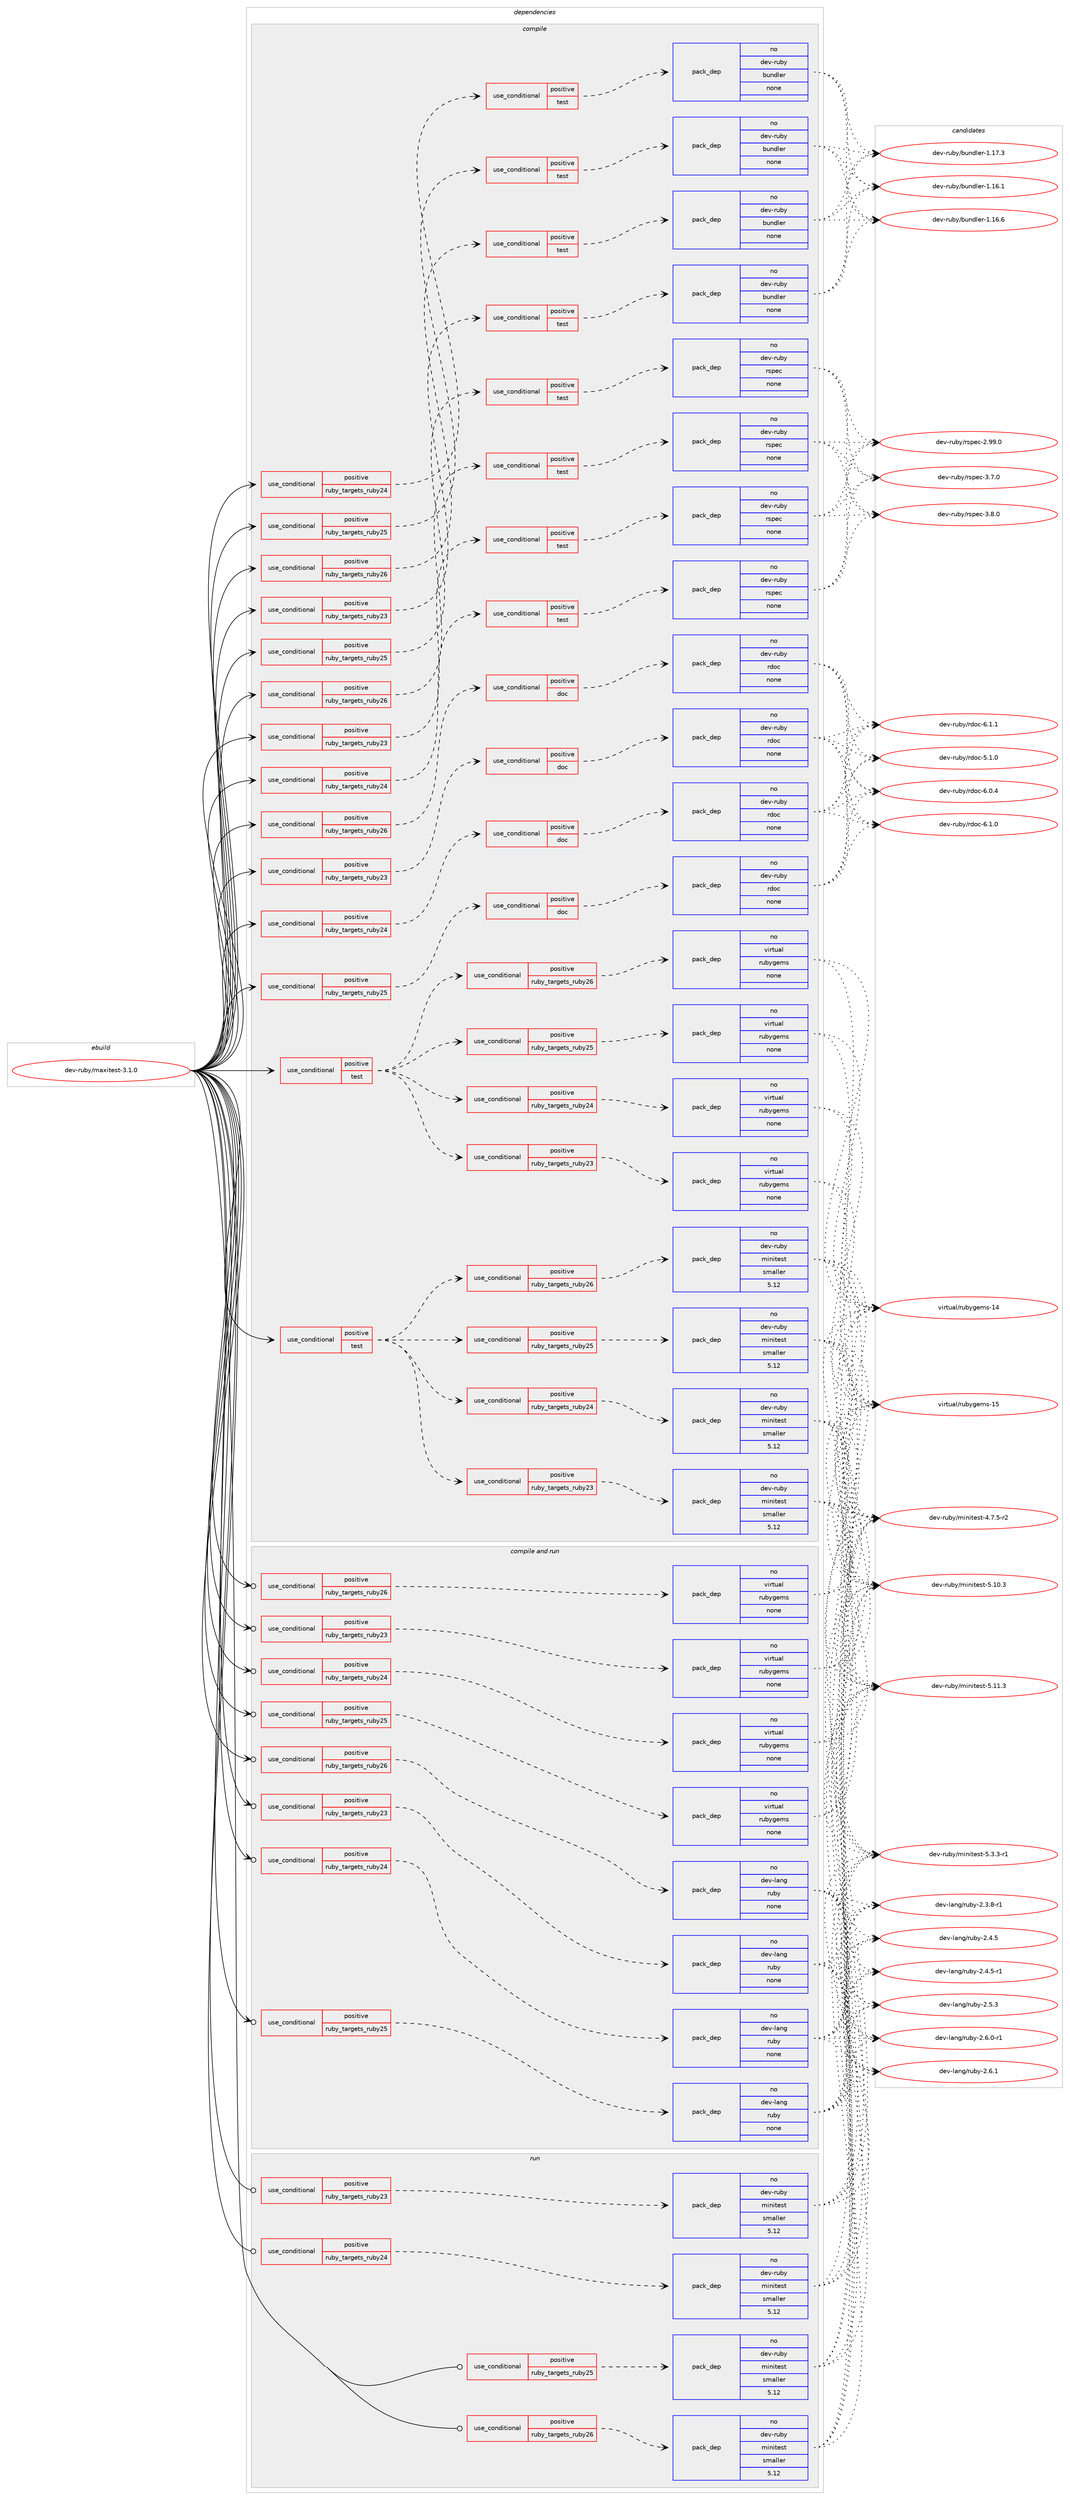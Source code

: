 digraph prolog {

# *************
# Graph options
# *************

newrank=true;
concentrate=true;
compound=true;
graph [rankdir=LR,fontname=Helvetica,fontsize=10,ranksep=1.5];#, ranksep=2.5, nodesep=0.2];
edge  [arrowhead=vee];
node  [fontname=Helvetica,fontsize=10];

# **********
# The ebuild
# **********

subgraph cluster_leftcol {
color=gray;
rank=same;
label=<<i>ebuild</i>>;
id [label="dev-ruby/maxitest-3.1.0", color=red, width=4, href="../dev-ruby/maxitest-3.1.0.svg"];
}

# ****************
# The dependencies
# ****************

subgraph cluster_midcol {
color=gray;
label=<<i>dependencies</i>>;
subgraph cluster_compile {
fillcolor="#eeeeee";
style=filled;
label=<<i>compile</i>>;
subgraph cond405068 {
dependency1503395 [label=<<TABLE BORDER="0" CELLBORDER="1" CELLSPACING="0" CELLPADDING="4"><TR><TD ROWSPAN="3" CELLPADDING="10">use_conditional</TD></TR><TR><TD>positive</TD></TR><TR><TD>ruby_targets_ruby23</TD></TR></TABLE>>, shape=none, color=red];
subgraph cond405069 {
dependency1503396 [label=<<TABLE BORDER="0" CELLBORDER="1" CELLSPACING="0" CELLPADDING="4"><TR><TD ROWSPAN="3" CELLPADDING="10">use_conditional</TD></TR><TR><TD>positive</TD></TR><TR><TD>doc</TD></TR></TABLE>>, shape=none, color=red];
subgraph pack1074866 {
dependency1503397 [label=<<TABLE BORDER="0" CELLBORDER="1" CELLSPACING="0" CELLPADDING="4" WIDTH="220"><TR><TD ROWSPAN="6" CELLPADDING="30">pack_dep</TD></TR><TR><TD WIDTH="110">no</TD></TR><TR><TD>dev-ruby</TD></TR><TR><TD>rdoc</TD></TR><TR><TD>none</TD></TR><TR><TD></TD></TR></TABLE>>, shape=none, color=blue];
}
dependency1503396:e -> dependency1503397:w [weight=20,style="dashed",arrowhead="vee"];
}
dependency1503395:e -> dependency1503396:w [weight=20,style="dashed",arrowhead="vee"];
}
id:e -> dependency1503395:w [weight=20,style="solid",arrowhead="vee"];
subgraph cond405070 {
dependency1503398 [label=<<TABLE BORDER="0" CELLBORDER="1" CELLSPACING="0" CELLPADDING="4"><TR><TD ROWSPAN="3" CELLPADDING="10">use_conditional</TD></TR><TR><TD>positive</TD></TR><TR><TD>ruby_targets_ruby23</TD></TR></TABLE>>, shape=none, color=red];
subgraph cond405071 {
dependency1503399 [label=<<TABLE BORDER="0" CELLBORDER="1" CELLSPACING="0" CELLPADDING="4"><TR><TD ROWSPAN="3" CELLPADDING="10">use_conditional</TD></TR><TR><TD>positive</TD></TR><TR><TD>test</TD></TR></TABLE>>, shape=none, color=red];
subgraph pack1074867 {
dependency1503400 [label=<<TABLE BORDER="0" CELLBORDER="1" CELLSPACING="0" CELLPADDING="4" WIDTH="220"><TR><TD ROWSPAN="6" CELLPADDING="30">pack_dep</TD></TR><TR><TD WIDTH="110">no</TD></TR><TR><TD>dev-ruby</TD></TR><TR><TD>bundler</TD></TR><TR><TD>none</TD></TR><TR><TD></TD></TR></TABLE>>, shape=none, color=blue];
}
dependency1503399:e -> dependency1503400:w [weight=20,style="dashed",arrowhead="vee"];
}
dependency1503398:e -> dependency1503399:w [weight=20,style="dashed",arrowhead="vee"];
}
id:e -> dependency1503398:w [weight=20,style="solid",arrowhead="vee"];
subgraph cond405072 {
dependency1503401 [label=<<TABLE BORDER="0" CELLBORDER="1" CELLSPACING="0" CELLPADDING="4"><TR><TD ROWSPAN="3" CELLPADDING="10">use_conditional</TD></TR><TR><TD>positive</TD></TR><TR><TD>ruby_targets_ruby23</TD></TR></TABLE>>, shape=none, color=red];
subgraph cond405073 {
dependency1503402 [label=<<TABLE BORDER="0" CELLBORDER="1" CELLSPACING="0" CELLPADDING="4"><TR><TD ROWSPAN="3" CELLPADDING="10">use_conditional</TD></TR><TR><TD>positive</TD></TR><TR><TD>test</TD></TR></TABLE>>, shape=none, color=red];
subgraph pack1074868 {
dependency1503403 [label=<<TABLE BORDER="0" CELLBORDER="1" CELLSPACING="0" CELLPADDING="4" WIDTH="220"><TR><TD ROWSPAN="6" CELLPADDING="30">pack_dep</TD></TR><TR><TD WIDTH="110">no</TD></TR><TR><TD>dev-ruby</TD></TR><TR><TD>rspec</TD></TR><TR><TD>none</TD></TR><TR><TD></TD></TR></TABLE>>, shape=none, color=blue];
}
dependency1503402:e -> dependency1503403:w [weight=20,style="dashed",arrowhead="vee"];
}
dependency1503401:e -> dependency1503402:w [weight=20,style="dashed",arrowhead="vee"];
}
id:e -> dependency1503401:w [weight=20,style="solid",arrowhead="vee"];
subgraph cond405074 {
dependency1503404 [label=<<TABLE BORDER="0" CELLBORDER="1" CELLSPACING="0" CELLPADDING="4"><TR><TD ROWSPAN="3" CELLPADDING="10">use_conditional</TD></TR><TR><TD>positive</TD></TR><TR><TD>ruby_targets_ruby24</TD></TR></TABLE>>, shape=none, color=red];
subgraph cond405075 {
dependency1503405 [label=<<TABLE BORDER="0" CELLBORDER="1" CELLSPACING="0" CELLPADDING="4"><TR><TD ROWSPAN="3" CELLPADDING="10">use_conditional</TD></TR><TR><TD>positive</TD></TR><TR><TD>doc</TD></TR></TABLE>>, shape=none, color=red];
subgraph pack1074869 {
dependency1503406 [label=<<TABLE BORDER="0" CELLBORDER="1" CELLSPACING="0" CELLPADDING="4" WIDTH="220"><TR><TD ROWSPAN="6" CELLPADDING="30">pack_dep</TD></TR><TR><TD WIDTH="110">no</TD></TR><TR><TD>dev-ruby</TD></TR><TR><TD>rdoc</TD></TR><TR><TD>none</TD></TR><TR><TD></TD></TR></TABLE>>, shape=none, color=blue];
}
dependency1503405:e -> dependency1503406:w [weight=20,style="dashed",arrowhead="vee"];
}
dependency1503404:e -> dependency1503405:w [weight=20,style="dashed",arrowhead="vee"];
}
id:e -> dependency1503404:w [weight=20,style="solid",arrowhead="vee"];
subgraph cond405076 {
dependency1503407 [label=<<TABLE BORDER="0" CELLBORDER="1" CELLSPACING="0" CELLPADDING="4"><TR><TD ROWSPAN="3" CELLPADDING="10">use_conditional</TD></TR><TR><TD>positive</TD></TR><TR><TD>ruby_targets_ruby24</TD></TR></TABLE>>, shape=none, color=red];
subgraph cond405077 {
dependency1503408 [label=<<TABLE BORDER="0" CELLBORDER="1" CELLSPACING="0" CELLPADDING="4"><TR><TD ROWSPAN="3" CELLPADDING="10">use_conditional</TD></TR><TR><TD>positive</TD></TR><TR><TD>test</TD></TR></TABLE>>, shape=none, color=red];
subgraph pack1074870 {
dependency1503409 [label=<<TABLE BORDER="0" CELLBORDER="1" CELLSPACING="0" CELLPADDING="4" WIDTH="220"><TR><TD ROWSPAN="6" CELLPADDING="30">pack_dep</TD></TR><TR><TD WIDTH="110">no</TD></TR><TR><TD>dev-ruby</TD></TR><TR><TD>bundler</TD></TR><TR><TD>none</TD></TR><TR><TD></TD></TR></TABLE>>, shape=none, color=blue];
}
dependency1503408:e -> dependency1503409:w [weight=20,style="dashed",arrowhead="vee"];
}
dependency1503407:e -> dependency1503408:w [weight=20,style="dashed",arrowhead="vee"];
}
id:e -> dependency1503407:w [weight=20,style="solid",arrowhead="vee"];
subgraph cond405078 {
dependency1503410 [label=<<TABLE BORDER="0" CELLBORDER="1" CELLSPACING="0" CELLPADDING="4"><TR><TD ROWSPAN="3" CELLPADDING="10">use_conditional</TD></TR><TR><TD>positive</TD></TR><TR><TD>ruby_targets_ruby24</TD></TR></TABLE>>, shape=none, color=red];
subgraph cond405079 {
dependency1503411 [label=<<TABLE BORDER="0" CELLBORDER="1" CELLSPACING="0" CELLPADDING="4"><TR><TD ROWSPAN="3" CELLPADDING="10">use_conditional</TD></TR><TR><TD>positive</TD></TR><TR><TD>test</TD></TR></TABLE>>, shape=none, color=red];
subgraph pack1074871 {
dependency1503412 [label=<<TABLE BORDER="0" CELLBORDER="1" CELLSPACING="0" CELLPADDING="4" WIDTH="220"><TR><TD ROWSPAN="6" CELLPADDING="30">pack_dep</TD></TR><TR><TD WIDTH="110">no</TD></TR><TR><TD>dev-ruby</TD></TR><TR><TD>rspec</TD></TR><TR><TD>none</TD></TR><TR><TD></TD></TR></TABLE>>, shape=none, color=blue];
}
dependency1503411:e -> dependency1503412:w [weight=20,style="dashed",arrowhead="vee"];
}
dependency1503410:e -> dependency1503411:w [weight=20,style="dashed",arrowhead="vee"];
}
id:e -> dependency1503410:w [weight=20,style="solid",arrowhead="vee"];
subgraph cond405080 {
dependency1503413 [label=<<TABLE BORDER="0" CELLBORDER="1" CELLSPACING="0" CELLPADDING="4"><TR><TD ROWSPAN="3" CELLPADDING="10">use_conditional</TD></TR><TR><TD>positive</TD></TR><TR><TD>ruby_targets_ruby25</TD></TR></TABLE>>, shape=none, color=red];
subgraph cond405081 {
dependency1503414 [label=<<TABLE BORDER="0" CELLBORDER="1" CELLSPACING="0" CELLPADDING="4"><TR><TD ROWSPAN="3" CELLPADDING="10">use_conditional</TD></TR><TR><TD>positive</TD></TR><TR><TD>doc</TD></TR></TABLE>>, shape=none, color=red];
subgraph pack1074872 {
dependency1503415 [label=<<TABLE BORDER="0" CELLBORDER="1" CELLSPACING="0" CELLPADDING="4" WIDTH="220"><TR><TD ROWSPAN="6" CELLPADDING="30">pack_dep</TD></TR><TR><TD WIDTH="110">no</TD></TR><TR><TD>dev-ruby</TD></TR><TR><TD>rdoc</TD></TR><TR><TD>none</TD></TR><TR><TD></TD></TR></TABLE>>, shape=none, color=blue];
}
dependency1503414:e -> dependency1503415:w [weight=20,style="dashed",arrowhead="vee"];
}
dependency1503413:e -> dependency1503414:w [weight=20,style="dashed",arrowhead="vee"];
}
id:e -> dependency1503413:w [weight=20,style="solid",arrowhead="vee"];
subgraph cond405082 {
dependency1503416 [label=<<TABLE BORDER="0" CELLBORDER="1" CELLSPACING="0" CELLPADDING="4"><TR><TD ROWSPAN="3" CELLPADDING="10">use_conditional</TD></TR><TR><TD>positive</TD></TR><TR><TD>ruby_targets_ruby25</TD></TR></TABLE>>, shape=none, color=red];
subgraph cond405083 {
dependency1503417 [label=<<TABLE BORDER="0" CELLBORDER="1" CELLSPACING="0" CELLPADDING="4"><TR><TD ROWSPAN="3" CELLPADDING="10">use_conditional</TD></TR><TR><TD>positive</TD></TR><TR><TD>test</TD></TR></TABLE>>, shape=none, color=red];
subgraph pack1074873 {
dependency1503418 [label=<<TABLE BORDER="0" CELLBORDER="1" CELLSPACING="0" CELLPADDING="4" WIDTH="220"><TR><TD ROWSPAN="6" CELLPADDING="30">pack_dep</TD></TR><TR><TD WIDTH="110">no</TD></TR><TR><TD>dev-ruby</TD></TR><TR><TD>bundler</TD></TR><TR><TD>none</TD></TR><TR><TD></TD></TR></TABLE>>, shape=none, color=blue];
}
dependency1503417:e -> dependency1503418:w [weight=20,style="dashed",arrowhead="vee"];
}
dependency1503416:e -> dependency1503417:w [weight=20,style="dashed",arrowhead="vee"];
}
id:e -> dependency1503416:w [weight=20,style="solid",arrowhead="vee"];
subgraph cond405084 {
dependency1503419 [label=<<TABLE BORDER="0" CELLBORDER="1" CELLSPACING="0" CELLPADDING="4"><TR><TD ROWSPAN="3" CELLPADDING="10">use_conditional</TD></TR><TR><TD>positive</TD></TR><TR><TD>ruby_targets_ruby25</TD></TR></TABLE>>, shape=none, color=red];
subgraph cond405085 {
dependency1503420 [label=<<TABLE BORDER="0" CELLBORDER="1" CELLSPACING="0" CELLPADDING="4"><TR><TD ROWSPAN="3" CELLPADDING="10">use_conditional</TD></TR><TR><TD>positive</TD></TR><TR><TD>test</TD></TR></TABLE>>, shape=none, color=red];
subgraph pack1074874 {
dependency1503421 [label=<<TABLE BORDER="0" CELLBORDER="1" CELLSPACING="0" CELLPADDING="4" WIDTH="220"><TR><TD ROWSPAN="6" CELLPADDING="30">pack_dep</TD></TR><TR><TD WIDTH="110">no</TD></TR><TR><TD>dev-ruby</TD></TR><TR><TD>rspec</TD></TR><TR><TD>none</TD></TR><TR><TD></TD></TR></TABLE>>, shape=none, color=blue];
}
dependency1503420:e -> dependency1503421:w [weight=20,style="dashed",arrowhead="vee"];
}
dependency1503419:e -> dependency1503420:w [weight=20,style="dashed",arrowhead="vee"];
}
id:e -> dependency1503419:w [weight=20,style="solid",arrowhead="vee"];
subgraph cond405086 {
dependency1503422 [label=<<TABLE BORDER="0" CELLBORDER="1" CELLSPACING="0" CELLPADDING="4"><TR><TD ROWSPAN="3" CELLPADDING="10">use_conditional</TD></TR><TR><TD>positive</TD></TR><TR><TD>ruby_targets_ruby26</TD></TR></TABLE>>, shape=none, color=red];
subgraph cond405087 {
dependency1503423 [label=<<TABLE BORDER="0" CELLBORDER="1" CELLSPACING="0" CELLPADDING="4"><TR><TD ROWSPAN="3" CELLPADDING="10">use_conditional</TD></TR><TR><TD>positive</TD></TR><TR><TD>doc</TD></TR></TABLE>>, shape=none, color=red];
subgraph pack1074875 {
dependency1503424 [label=<<TABLE BORDER="0" CELLBORDER="1" CELLSPACING="0" CELLPADDING="4" WIDTH="220"><TR><TD ROWSPAN="6" CELLPADDING="30">pack_dep</TD></TR><TR><TD WIDTH="110">no</TD></TR><TR><TD>dev-ruby</TD></TR><TR><TD>rdoc</TD></TR><TR><TD>none</TD></TR><TR><TD></TD></TR></TABLE>>, shape=none, color=blue];
}
dependency1503423:e -> dependency1503424:w [weight=20,style="dashed",arrowhead="vee"];
}
dependency1503422:e -> dependency1503423:w [weight=20,style="dashed",arrowhead="vee"];
}
id:e -> dependency1503422:w [weight=20,style="solid",arrowhead="vee"];
subgraph cond405088 {
dependency1503425 [label=<<TABLE BORDER="0" CELLBORDER="1" CELLSPACING="0" CELLPADDING="4"><TR><TD ROWSPAN="3" CELLPADDING="10">use_conditional</TD></TR><TR><TD>positive</TD></TR><TR><TD>ruby_targets_ruby26</TD></TR></TABLE>>, shape=none, color=red];
subgraph cond405089 {
dependency1503426 [label=<<TABLE BORDER="0" CELLBORDER="1" CELLSPACING="0" CELLPADDING="4"><TR><TD ROWSPAN="3" CELLPADDING="10">use_conditional</TD></TR><TR><TD>positive</TD></TR><TR><TD>test</TD></TR></TABLE>>, shape=none, color=red];
subgraph pack1074876 {
dependency1503427 [label=<<TABLE BORDER="0" CELLBORDER="1" CELLSPACING="0" CELLPADDING="4" WIDTH="220"><TR><TD ROWSPAN="6" CELLPADDING="30">pack_dep</TD></TR><TR><TD WIDTH="110">no</TD></TR><TR><TD>dev-ruby</TD></TR><TR><TD>bundler</TD></TR><TR><TD>none</TD></TR><TR><TD></TD></TR></TABLE>>, shape=none, color=blue];
}
dependency1503426:e -> dependency1503427:w [weight=20,style="dashed",arrowhead="vee"];
}
dependency1503425:e -> dependency1503426:w [weight=20,style="dashed",arrowhead="vee"];
}
id:e -> dependency1503425:w [weight=20,style="solid",arrowhead="vee"];
subgraph cond405090 {
dependency1503428 [label=<<TABLE BORDER="0" CELLBORDER="1" CELLSPACING="0" CELLPADDING="4"><TR><TD ROWSPAN="3" CELLPADDING="10">use_conditional</TD></TR><TR><TD>positive</TD></TR><TR><TD>ruby_targets_ruby26</TD></TR></TABLE>>, shape=none, color=red];
subgraph cond405091 {
dependency1503429 [label=<<TABLE BORDER="0" CELLBORDER="1" CELLSPACING="0" CELLPADDING="4"><TR><TD ROWSPAN="3" CELLPADDING="10">use_conditional</TD></TR><TR><TD>positive</TD></TR><TR><TD>test</TD></TR></TABLE>>, shape=none, color=red];
subgraph pack1074877 {
dependency1503430 [label=<<TABLE BORDER="0" CELLBORDER="1" CELLSPACING="0" CELLPADDING="4" WIDTH="220"><TR><TD ROWSPAN="6" CELLPADDING="30">pack_dep</TD></TR><TR><TD WIDTH="110">no</TD></TR><TR><TD>dev-ruby</TD></TR><TR><TD>rspec</TD></TR><TR><TD>none</TD></TR><TR><TD></TD></TR></TABLE>>, shape=none, color=blue];
}
dependency1503429:e -> dependency1503430:w [weight=20,style="dashed",arrowhead="vee"];
}
dependency1503428:e -> dependency1503429:w [weight=20,style="dashed",arrowhead="vee"];
}
id:e -> dependency1503428:w [weight=20,style="solid",arrowhead="vee"];
subgraph cond405092 {
dependency1503431 [label=<<TABLE BORDER="0" CELLBORDER="1" CELLSPACING="0" CELLPADDING="4"><TR><TD ROWSPAN="3" CELLPADDING="10">use_conditional</TD></TR><TR><TD>positive</TD></TR><TR><TD>test</TD></TR></TABLE>>, shape=none, color=red];
subgraph cond405093 {
dependency1503432 [label=<<TABLE BORDER="0" CELLBORDER="1" CELLSPACING="0" CELLPADDING="4"><TR><TD ROWSPAN="3" CELLPADDING="10">use_conditional</TD></TR><TR><TD>positive</TD></TR><TR><TD>ruby_targets_ruby23</TD></TR></TABLE>>, shape=none, color=red];
subgraph pack1074878 {
dependency1503433 [label=<<TABLE BORDER="0" CELLBORDER="1" CELLSPACING="0" CELLPADDING="4" WIDTH="220"><TR><TD ROWSPAN="6" CELLPADDING="30">pack_dep</TD></TR><TR><TD WIDTH="110">no</TD></TR><TR><TD>dev-ruby</TD></TR><TR><TD>minitest</TD></TR><TR><TD>smaller</TD></TR><TR><TD>5.12</TD></TR></TABLE>>, shape=none, color=blue];
}
dependency1503432:e -> dependency1503433:w [weight=20,style="dashed",arrowhead="vee"];
}
dependency1503431:e -> dependency1503432:w [weight=20,style="dashed",arrowhead="vee"];
subgraph cond405094 {
dependency1503434 [label=<<TABLE BORDER="0" CELLBORDER="1" CELLSPACING="0" CELLPADDING="4"><TR><TD ROWSPAN="3" CELLPADDING="10">use_conditional</TD></TR><TR><TD>positive</TD></TR><TR><TD>ruby_targets_ruby24</TD></TR></TABLE>>, shape=none, color=red];
subgraph pack1074879 {
dependency1503435 [label=<<TABLE BORDER="0" CELLBORDER="1" CELLSPACING="0" CELLPADDING="4" WIDTH="220"><TR><TD ROWSPAN="6" CELLPADDING="30">pack_dep</TD></TR><TR><TD WIDTH="110">no</TD></TR><TR><TD>dev-ruby</TD></TR><TR><TD>minitest</TD></TR><TR><TD>smaller</TD></TR><TR><TD>5.12</TD></TR></TABLE>>, shape=none, color=blue];
}
dependency1503434:e -> dependency1503435:w [weight=20,style="dashed",arrowhead="vee"];
}
dependency1503431:e -> dependency1503434:w [weight=20,style="dashed",arrowhead="vee"];
subgraph cond405095 {
dependency1503436 [label=<<TABLE BORDER="0" CELLBORDER="1" CELLSPACING="0" CELLPADDING="4"><TR><TD ROWSPAN="3" CELLPADDING="10">use_conditional</TD></TR><TR><TD>positive</TD></TR><TR><TD>ruby_targets_ruby25</TD></TR></TABLE>>, shape=none, color=red];
subgraph pack1074880 {
dependency1503437 [label=<<TABLE BORDER="0" CELLBORDER="1" CELLSPACING="0" CELLPADDING="4" WIDTH="220"><TR><TD ROWSPAN="6" CELLPADDING="30">pack_dep</TD></TR><TR><TD WIDTH="110">no</TD></TR><TR><TD>dev-ruby</TD></TR><TR><TD>minitest</TD></TR><TR><TD>smaller</TD></TR><TR><TD>5.12</TD></TR></TABLE>>, shape=none, color=blue];
}
dependency1503436:e -> dependency1503437:w [weight=20,style="dashed",arrowhead="vee"];
}
dependency1503431:e -> dependency1503436:w [weight=20,style="dashed",arrowhead="vee"];
subgraph cond405096 {
dependency1503438 [label=<<TABLE BORDER="0" CELLBORDER="1" CELLSPACING="0" CELLPADDING="4"><TR><TD ROWSPAN="3" CELLPADDING="10">use_conditional</TD></TR><TR><TD>positive</TD></TR><TR><TD>ruby_targets_ruby26</TD></TR></TABLE>>, shape=none, color=red];
subgraph pack1074881 {
dependency1503439 [label=<<TABLE BORDER="0" CELLBORDER="1" CELLSPACING="0" CELLPADDING="4" WIDTH="220"><TR><TD ROWSPAN="6" CELLPADDING="30">pack_dep</TD></TR><TR><TD WIDTH="110">no</TD></TR><TR><TD>dev-ruby</TD></TR><TR><TD>minitest</TD></TR><TR><TD>smaller</TD></TR><TR><TD>5.12</TD></TR></TABLE>>, shape=none, color=blue];
}
dependency1503438:e -> dependency1503439:w [weight=20,style="dashed",arrowhead="vee"];
}
dependency1503431:e -> dependency1503438:w [weight=20,style="dashed",arrowhead="vee"];
}
id:e -> dependency1503431:w [weight=20,style="solid",arrowhead="vee"];
subgraph cond405097 {
dependency1503440 [label=<<TABLE BORDER="0" CELLBORDER="1" CELLSPACING="0" CELLPADDING="4"><TR><TD ROWSPAN="3" CELLPADDING="10">use_conditional</TD></TR><TR><TD>positive</TD></TR><TR><TD>test</TD></TR></TABLE>>, shape=none, color=red];
subgraph cond405098 {
dependency1503441 [label=<<TABLE BORDER="0" CELLBORDER="1" CELLSPACING="0" CELLPADDING="4"><TR><TD ROWSPAN="3" CELLPADDING="10">use_conditional</TD></TR><TR><TD>positive</TD></TR><TR><TD>ruby_targets_ruby23</TD></TR></TABLE>>, shape=none, color=red];
subgraph pack1074882 {
dependency1503442 [label=<<TABLE BORDER="0" CELLBORDER="1" CELLSPACING="0" CELLPADDING="4" WIDTH="220"><TR><TD ROWSPAN="6" CELLPADDING="30">pack_dep</TD></TR><TR><TD WIDTH="110">no</TD></TR><TR><TD>virtual</TD></TR><TR><TD>rubygems</TD></TR><TR><TD>none</TD></TR><TR><TD></TD></TR></TABLE>>, shape=none, color=blue];
}
dependency1503441:e -> dependency1503442:w [weight=20,style="dashed",arrowhead="vee"];
}
dependency1503440:e -> dependency1503441:w [weight=20,style="dashed",arrowhead="vee"];
subgraph cond405099 {
dependency1503443 [label=<<TABLE BORDER="0" CELLBORDER="1" CELLSPACING="0" CELLPADDING="4"><TR><TD ROWSPAN="3" CELLPADDING="10">use_conditional</TD></TR><TR><TD>positive</TD></TR><TR><TD>ruby_targets_ruby24</TD></TR></TABLE>>, shape=none, color=red];
subgraph pack1074883 {
dependency1503444 [label=<<TABLE BORDER="0" CELLBORDER="1" CELLSPACING="0" CELLPADDING="4" WIDTH="220"><TR><TD ROWSPAN="6" CELLPADDING="30">pack_dep</TD></TR><TR><TD WIDTH="110">no</TD></TR><TR><TD>virtual</TD></TR><TR><TD>rubygems</TD></TR><TR><TD>none</TD></TR><TR><TD></TD></TR></TABLE>>, shape=none, color=blue];
}
dependency1503443:e -> dependency1503444:w [weight=20,style="dashed",arrowhead="vee"];
}
dependency1503440:e -> dependency1503443:w [weight=20,style="dashed",arrowhead="vee"];
subgraph cond405100 {
dependency1503445 [label=<<TABLE BORDER="0" CELLBORDER="1" CELLSPACING="0" CELLPADDING="4"><TR><TD ROWSPAN="3" CELLPADDING="10">use_conditional</TD></TR><TR><TD>positive</TD></TR><TR><TD>ruby_targets_ruby25</TD></TR></TABLE>>, shape=none, color=red];
subgraph pack1074884 {
dependency1503446 [label=<<TABLE BORDER="0" CELLBORDER="1" CELLSPACING="0" CELLPADDING="4" WIDTH="220"><TR><TD ROWSPAN="6" CELLPADDING="30">pack_dep</TD></TR><TR><TD WIDTH="110">no</TD></TR><TR><TD>virtual</TD></TR><TR><TD>rubygems</TD></TR><TR><TD>none</TD></TR><TR><TD></TD></TR></TABLE>>, shape=none, color=blue];
}
dependency1503445:e -> dependency1503446:w [weight=20,style="dashed",arrowhead="vee"];
}
dependency1503440:e -> dependency1503445:w [weight=20,style="dashed",arrowhead="vee"];
subgraph cond405101 {
dependency1503447 [label=<<TABLE BORDER="0" CELLBORDER="1" CELLSPACING="0" CELLPADDING="4"><TR><TD ROWSPAN="3" CELLPADDING="10">use_conditional</TD></TR><TR><TD>positive</TD></TR><TR><TD>ruby_targets_ruby26</TD></TR></TABLE>>, shape=none, color=red];
subgraph pack1074885 {
dependency1503448 [label=<<TABLE BORDER="0" CELLBORDER="1" CELLSPACING="0" CELLPADDING="4" WIDTH="220"><TR><TD ROWSPAN="6" CELLPADDING="30">pack_dep</TD></TR><TR><TD WIDTH="110">no</TD></TR><TR><TD>virtual</TD></TR><TR><TD>rubygems</TD></TR><TR><TD>none</TD></TR><TR><TD></TD></TR></TABLE>>, shape=none, color=blue];
}
dependency1503447:e -> dependency1503448:w [weight=20,style="dashed",arrowhead="vee"];
}
dependency1503440:e -> dependency1503447:w [weight=20,style="dashed",arrowhead="vee"];
}
id:e -> dependency1503440:w [weight=20,style="solid",arrowhead="vee"];
}
subgraph cluster_compileandrun {
fillcolor="#eeeeee";
style=filled;
label=<<i>compile and run</i>>;
subgraph cond405102 {
dependency1503449 [label=<<TABLE BORDER="0" CELLBORDER="1" CELLSPACING="0" CELLPADDING="4"><TR><TD ROWSPAN="3" CELLPADDING="10">use_conditional</TD></TR><TR><TD>positive</TD></TR><TR><TD>ruby_targets_ruby23</TD></TR></TABLE>>, shape=none, color=red];
subgraph pack1074886 {
dependency1503450 [label=<<TABLE BORDER="0" CELLBORDER="1" CELLSPACING="0" CELLPADDING="4" WIDTH="220"><TR><TD ROWSPAN="6" CELLPADDING="30">pack_dep</TD></TR><TR><TD WIDTH="110">no</TD></TR><TR><TD>dev-lang</TD></TR><TR><TD>ruby</TD></TR><TR><TD>none</TD></TR><TR><TD></TD></TR></TABLE>>, shape=none, color=blue];
}
dependency1503449:e -> dependency1503450:w [weight=20,style="dashed",arrowhead="vee"];
}
id:e -> dependency1503449:w [weight=20,style="solid",arrowhead="odotvee"];
subgraph cond405103 {
dependency1503451 [label=<<TABLE BORDER="0" CELLBORDER="1" CELLSPACING="0" CELLPADDING="4"><TR><TD ROWSPAN="3" CELLPADDING="10">use_conditional</TD></TR><TR><TD>positive</TD></TR><TR><TD>ruby_targets_ruby23</TD></TR></TABLE>>, shape=none, color=red];
subgraph pack1074887 {
dependency1503452 [label=<<TABLE BORDER="0" CELLBORDER="1" CELLSPACING="0" CELLPADDING="4" WIDTH="220"><TR><TD ROWSPAN="6" CELLPADDING="30">pack_dep</TD></TR><TR><TD WIDTH="110">no</TD></TR><TR><TD>virtual</TD></TR><TR><TD>rubygems</TD></TR><TR><TD>none</TD></TR><TR><TD></TD></TR></TABLE>>, shape=none, color=blue];
}
dependency1503451:e -> dependency1503452:w [weight=20,style="dashed",arrowhead="vee"];
}
id:e -> dependency1503451:w [weight=20,style="solid",arrowhead="odotvee"];
subgraph cond405104 {
dependency1503453 [label=<<TABLE BORDER="0" CELLBORDER="1" CELLSPACING="0" CELLPADDING="4"><TR><TD ROWSPAN="3" CELLPADDING="10">use_conditional</TD></TR><TR><TD>positive</TD></TR><TR><TD>ruby_targets_ruby24</TD></TR></TABLE>>, shape=none, color=red];
subgraph pack1074888 {
dependency1503454 [label=<<TABLE BORDER="0" CELLBORDER="1" CELLSPACING="0" CELLPADDING="4" WIDTH="220"><TR><TD ROWSPAN="6" CELLPADDING="30">pack_dep</TD></TR><TR><TD WIDTH="110">no</TD></TR><TR><TD>dev-lang</TD></TR><TR><TD>ruby</TD></TR><TR><TD>none</TD></TR><TR><TD></TD></TR></TABLE>>, shape=none, color=blue];
}
dependency1503453:e -> dependency1503454:w [weight=20,style="dashed",arrowhead="vee"];
}
id:e -> dependency1503453:w [weight=20,style="solid",arrowhead="odotvee"];
subgraph cond405105 {
dependency1503455 [label=<<TABLE BORDER="0" CELLBORDER="1" CELLSPACING="0" CELLPADDING="4"><TR><TD ROWSPAN="3" CELLPADDING="10">use_conditional</TD></TR><TR><TD>positive</TD></TR><TR><TD>ruby_targets_ruby24</TD></TR></TABLE>>, shape=none, color=red];
subgraph pack1074889 {
dependency1503456 [label=<<TABLE BORDER="0" CELLBORDER="1" CELLSPACING="0" CELLPADDING="4" WIDTH="220"><TR><TD ROWSPAN="6" CELLPADDING="30">pack_dep</TD></TR><TR><TD WIDTH="110">no</TD></TR><TR><TD>virtual</TD></TR><TR><TD>rubygems</TD></TR><TR><TD>none</TD></TR><TR><TD></TD></TR></TABLE>>, shape=none, color=blue];
}
dependency1503455:e -> dependency1503456:w [weight=20,style="dashed",arrowhead="vee"];
}
id:e -> dependency1503455:w [weight=20,style="solid",arrowhead="odotvee"];
subgraph cond405106 {
dependency1503457 [label=<<TABLE BORDER="0" CELLBORDER="1" CELLSPACING="0" CELLPADDING="4"><TR><TD ROWSPAN="3" CELLPADDING="10">use_conditional</TD></TR><TR><TD>positive</TD></TR><TR><TD>ruby_targets_ruby25</TD></TR></TABLE>>, shape=none, color=red];
subgraph pack1074890 {
dependency1503458 [label=<<TABLE BORDER="0" CELLBORDER="1" CELLSPACING="0" CELLPADDING="4" WIDTH="220"><TR><TD ROWSPAN="6" CELLPADDING="30">pack_dep</TD></TR><TR><TD WIDTH="110">no</TD></TR><TR><TD>dev-lang</TD></TR><TR><TD>ruby</TD></TR><TR><TD>none</TD></TR><TR><TD></TD></TR></TABLE>>, shape=none, color=blue];
}
dependency1503457:e -> dependency1503458:w [weight=20,style="dashed",arrowhead="vee"];
}
id:e -> dependency1503457:w [weight=20,style="solid",arrowhead="odotvee"];
subgraph cond405107 {
dependency1503459 [label=<<TABLE BORDER="0" CELLBORDER="1" CELLSPACING="0" CELLPADDING="4"><TR><TD ROWSPAN="3" CELLPADDING="10">use_conditional</TD></TR><TR><TD>positive</TD></TR><TR><TD>ruby_targets_ruby25</TD></TR></TABLE>>, shape=none, color=red];
subgraph pack1074891 {
dependency1503460 [label=<<TABLE BORDER="0" CELLBORDER="1" CELLSPACING="0" CELLPADDING="4" WIDTH="220"><TR><TD ROWSPAN="6" CELLPADDING="30">pack_dep</TD></TR><TR><TD WIDTH="110">no</TD></TR><TR><TD>virtual</TD></TR><TR><TD>rubygems</TD></TR><TR><TD>none</TD></TR><TR><TD></TD></TR></TABLE>>, shape=none, color=blue];
}
dependency1503459:e -> dependency1503460:w [weight=20,style="dashed",arrowhead="vee"];
}
id:e -> dependency1503459:w [weight=20,style="solid",arrowhead="odotvee"];
subgraph cond405108 {
dependency1503461 [label=<<TABLE BORDER="0" CELLBORDER="1" CELLSPACING="0" CELLPADDING="4"><TR><TD ROWSPAN="3" CELLPADDING="10">use_conditional</TD></TR><TR><TD>positive</TD></TR><TR><TD>ruby_targets_ruby26</TD></TR></TABLE>>, shape=none, color=red];
subgraph pack1074892 {
dependency1503462 [label=<<TABLE BORDER="0" CELLBORDER="1" CELLSPACING="0" CELLPADDING="4" WIDTH="220"><TR><TD ROWSPAN="6" CELLPADDING="30">pack_dep</TD></TR><TR><TD WIDTH="110">no</TD></TR><TR><TD>dev-lang</TD></TR><TR><TD>ruby</TD></TR><TR><TD>none</TD></TR><TR><TD></TD></TR></TABLE>>, shape=none, color=blue];
}
dependency1503461:e -> dependency1503462:w [weight=20,style="dashed",arrowhead="vee"];
}
id:e -> dependency1503461:w [weight=20,style="solid",arrowhead="odotvee"];
subgraph cond405109 {
dependency1503463 [label=<<TABLE BORDER="0" CELLBORDER="1" CELLSPACING="0" CELLPADDING="4"><TR><TD ROWSPAN="3" CELLPADDING="10">use_conditional</TD></TR><TR><TD>positive</TD></TR><TR><TD>ruby_targets_ruby26</TD></TR></TABLE>>, shape=none, color=red];
subgraph pack1074893 {
dependency1503464 [label=<<TABLE BORDER="0" CELLBORDER="1" CELLSPACING="0" CELLPADDING="4" WIDTH="220"><TR><TD ROWSPAN="6" CELLPADDING="30">pack_dep</TD></TR><TR><TD WIDTH="110">no</TD></TR><TR><TD>virtual</TD></TR><TR><TD>rubygems</TD></TR><TR><TD>none</TD></TR><TR><TD></TD></TR></TABLE>>, shape=none, color=blue];
}
dependency1503463:e -> dependency1503464:w [weight=20,style="dashed",arrowhead="vee"];
}
id:e -> dependency1503463:w [weight=20,style="solid",arrowhead="odotvee"];
}
subgraph cluster_run {
fillcolor="#eeeeee";
style=filled;
label=<<i>run</i>>;
subgraph cond405110 {
dependency1503465 [label=<<TABLE BORDER="0" CELLBORDER="1" CELLSPACING="0" CELLPADDING="4"><TR><TD ROWSPAN="3" CELLPADDING="10">use_conditional</TD></TR><TR><TD>positive</TD></TR><TR><TD>ruby_targets_ruby23</TD></TR></TABLE>>, shape=none, color=red];
subgraph pack1074894 {
dependency1503466 [label=<<TABLE BORDER="0" CELLBORDER="1" CELLSPACING="0" CELLPADDING="4" WIDTH="220"><TR><TD ROWSPAN="6" CELLPADDING="30">pack_dep</TD></TR><TR><TD WIDTH="110">no</TD></TR><TR><TD>dev-ruby</TD></TR><TR><TD>minitest</TD></TR><TR><TD>smaller</TD></TR><TR><TD>5.12</TD></TR></TABLE>>, shape=none, color=blue];
}
dependency1503465:e -> dependency1503466:w [weight=20,style="dashed",arrowhead="vee"];
}
id:e -> dependency1503465:w [weight=20,style="solid",arrowhead="odot"];
subgraph cond405111 {
dependency1503467 [label=<<TABLE BORDER="0" CELLBORDER="1" CELLSPACING="0" CELLPADDING="4"><TR><TD ROWSPAN="3" CELLPADDING="10">use_conditional</TD></TR><TR><TD>positive</TD></TR><TR><TD>ruby_targets_ruby24</TD></TR></TABLE>>, shape=none, color=red];
subgraph pack1074895 {
dependency1503468 [label=<<TABLE BORDER="0" CELLBORDER="1" CELLSPACING="0" CELLPADDING="4" WIDTH="220"><TR><TD ROWSPAN="6" CELLPADDING="30">pack_dep</TD></TR><TR><TD WIDTH="110">no</TD></TR><TR><TD>dev-ruby</TD></TR><TR><TD>minitest</TD></TR><TR><TD>smaller</TD></TR><TR><TD>5.12</TD></TR></TABLE>>, shape=none, color=blue];
}
dependency1503467:e -> dependency1503468:w [weight=20,style="dashed",arrowhead="vee"];
}
id:e -> dependency1503467:w [weight=20,style="solid",arrowhead="odot"];
subgraph cond405112 {
dependency1503469 [label=<<TABLE BORDER="0" CELLBORDER="1" CELLSPACING="0" CELLPADDING="4"><TR><TD ROWSPAN="3" CELLPADDING="10">use_conditional</TD></TR><TR><TD>positive</TD></TR><TR><TD>ruby_targets_ruby25</TD></TR></TABLE>>, shape=none, color=red];
subgraph pack1074896 {
dependency1503470 [label=<<TABLE BORDER="0" CELLBORDER="1" CELLSPACING="0" CELLPADDING="4" WIDTH="220"><TR><TD ROWSPAN="6" CELLPADDING="30">pack_dep</TD></TR><TR><TD WIDTH="110">no</TD></TR><TR><TD>dev-ruby</TD></TR><TR><TD>minitest</TD></TR><TR><TD>smaller</TD></TR><TR><TD>5.12</TD></TR></TABLE>>, shape=none, color=blue];
}
dependency1503469:e -> dependency1503470:w [weight=20,style="dashed",arrowhead="vee"];
}
id:e -> dependency1503469:w [weight=20,style="solid",arrowhead="odot"];
subgraph cond405113 {
dependency1503471 [label=<<TABLE BORDER="0" CELLBORDER="1" CELLSPACING="0" CELLPADDING="4"><TR><TD ROWSPAN="3" CELLPADDING="10">use_conditional</TD></TR><TR><TD>positive</TD></TR><TR><TD>ruby_targets_ruby26</TD></TR></TABLE>>, shape=none, color=red];
subgraph pack1074897 {
dependency1503472 [label=<<TABLE BORDER="0" CELLBORDER="1" CELLSPACING="0" CELLPADDING="4" WIDTH="220"><TR><TD ROWSPAN="6" CELLPADDING="30">pack_dep</TD></TR><TR><TD WIDTH="110">no</TD></TR><TR><TD>dev-ruby</TD></TR><TR><TD>minitest</TD></TR><TR><TD>smaller</TD></TR><TR><TD>5.12</TD></TR></TABLE>>, shape=none, color=blue];
}
dependency1503471:e -> dependency1503472:w [weight=20,style="dashed",arrowhead="vee"];
}
id:e -> dependency1503471:w [weight=20,style="solid",arrowhead="odot"];
}
}

# **************
# The candidates
# **************

subgraph cluster_choices {
rank=same;
color=gray;
label=<<i>candidates</i>>;

subgraph choice1074866 {
color=black;
nodesep=1;
choice10010111845114117981214711410011199455346494648 [label="dev-ruby/rdoc-5.1.0", color=red, width=4,href="../dev-ruby/rdoc-5.1.0.svg"];
choice10010111845114117981214711410011199455446484652 [label="dev-ruby/rdoc-6.0.4", color=red, width=4,href="../dev-ruby/rdoc-6.0.4.svg"];
choice10010111845114117981214711410011199455446494648 [label="dev-ruby/rdoc-6.1.0", color=red, width=4,href="../dev-ruby/rdoc-6.1.0.svg"];
choice10010111845114117981214711410011199455446494649 [label="dev-ruby/rdoc-6.1.1", color=red, width=4,href="../dev-ruby/rdoc-6.1.1.svg"];
dependency1503397:e -> choice10010111845114117981214711410011199455346494648:w [style=dotted,weight="100"];
dependency1503397:e -> choice10010111845114117981214711410011199455446484652:w [style=dotted,weight="100"];
dependency1503397:e -> choice10010111845114117981214711410011199455446494648:w [style=dotted,weight="100"];
dependency1503397:e -> choice10010111845114117981214711410011199455446494649:w [style=dotted,weight="100"];
}
subgraph choice1074867 {
color=black;
nodesep=1;
choice1001011184511411798121479811711010010810111445494649544649 [label="dev-ruby/bundler-1.16.1", color=red, width=4,href="../dev-ruby/bundler-1.16.1.svg"];
choice1001011184511411798121479811711010010810111445494649544654 [label="dev-ruby/bundler-1.16.6", color=red, width=4,href="../dev-ruby/bundler-1.16.6.svg"];
choice1001011184511411798121479811711010010810111445494649554651 [label="dev-ruby/bundler-1.17.3", color=red, width=4,href="../dev-ruby/bundler-1.17.3.svg"];
dependency1503400:e -> choice1001011184511411798121479811711010010810111445494649544649:w [style=dotted,weight="100"];
dependency1503400:e -> choice1001011184511411798121479811711010010810111445494649544654:w [style=dotted,weight="100"];
dependency1503400:e -> choice1001011184511411798121479811711010010810111445494649554651:w [style=dotted,weight="100"];
}
subgraph choice1074868 {
color=black;
nodesep=1;
choice1001011184511411798121471141151121019945504657574648 [label="dev-ruby/rspec-2.99.0", color=red, width=4,href="../dev-ruby/rspec-2.99.0.svg"];
choice10010111845114117981214711411511210199455146554648 [label="dev-ruby/rspec-3.7.0", color=red, width=4,href="../dev-ruby/rspec-3.7.0.svg"];
choice10010111845114117981214711411511210199455146564648 [label="dev-ruby/rspec-3.8.0", color=red, width=4,href="../dev-ruby/rspec-3.8.0.svg"];
dependency1503403:e -> choice1001011184511411798121471141151121019945504657574648:w [style=dotted,weight="100"];
dependency1503403:e -> choice10010111845114117981214711411511210199455146554648:w [style=dotted,weight="100"];
dependency1503403:e -> choice10010111845114117981214711411511210199455146564648:w [style=dotted,weight="100"];
}
subgraph choice1074869 {
color=black;
nodesep=1;
choice10010111845114117981214711410011199455346494648 [label="dev-ruby/rdoc-5.1.0", color=red, width=4,href="../dev-ruby/rdoc-5.1.0.svg"];
choice10010111845114117981214711410011199455446484652 [label="dev-ruby/rdoc-6.0.4", color=red, width=4,href="../dev-ruby/rdoc-6.0.4.svg"];
choice10010111845114117981214711410011199455446494648 [label="dev-ruby/rdoc-6.1.0", color=red, width=4,href="../dev-ruby/rdoc-6.1.0.svg"];
choice10010111845114117981214711410011199455446494649 [label="dev-ruby/rdoc-6.1.1", color=red, width=4,href="../dev-ruby/rdoc-6.1.1.svg"];
dependency1503406:e -> choice10010111845114117981214711410011199455346494648:w [style=dotted,weight="100"];
dependency1503406:e -> choice10010111845114117981214711410011199455446484652:w [style=dotted,weight="100"];
dependency1503406:e -> choice10010111845114117981214711410011199455446494648:w [style=dotted,weight="100"];
dependency1503406:e -> choice10010111845114117981214711410011199455446494649:w [style=dotted,weight="100"];
}
subgraph choice1074870 {
color=black;
nodesep=1;
choice1001011184511411798121479811711010010810111445494649544649 [label="dev-ruby/bundler-1.16.1", color=red, width=4,href="../dev-ruby/bundler-1.16.1.svg"];
choice1001011184511411798121479811711010010810111445494649544654 [label="dev-ruby/bundler-1.16.6", color=red, width=4,href="../dev-ruby/bundler-1.16.6.svg"];
choice1001011184511411798121479811711010010810111445494649554651 [label="dev-ruby/bundler-1.17.3", color=red, width=4,href="../dev-ruby/bundler-1.17.3.svg"];
dependency1503409:e -> choice1001011184511411798121479811711010010810111445494649544649:w [style=dotted,weight="100"];
dependency1503409:e -> choice1001011184511411798121479811711010010810111445494649544654:w [style=dotted,weight="100"];
dependency1503409:e -> choice1001011184511411798121479811711010010810111445494649554651:w [style=dotted,weight="100"];
}
subgraph choice1074871 {
color=black;
nodesep=1;
choice1001011184511411798121471141151121019945504657574648 [label="dev-ruby/rspec-2.99.0", color=red, width=4,href="../dev-ruby/rspec-2.99.0.svg"];
choice10010111845114117981214711411511210199455146554648 [label="dev-ruby/rspec-3.7.0", color=red, width=4,href="../dev-ruby/rspec-3.7.0.svg"];
choice10010111845114117981214711411511210199455146564648 [label="dev-ruby/rspec-3.8.0", color=red, width=4,href="../dev-ruby/rspec-3.8.0.svg"];
dependency1503412:e -> choice1001011184511411798121471141151121019945504657574648:w [style=dotted,weight="100"];
dependency1503412:e -> choice10010111845114117981214711411511210199455146554648:w [style=dotted,weight="100"];
dependency1503412:e -> choice10010111845114117981214711411511210199455146564648:w [style=dotted,weight="100"];
}
subgraph choice1074872 {
color=black;
nodesep=1;
choice10010111845114117981214711410011199455346494648 [label="dev-ruby/rdoc-5.1.0", color=red, width=4,href="../dev-ruby/rdoc-5.1.0.svg"];
choice10010111845114117981214711410011199455446484652 [label="dev-ruby/rdoc-6.0.4", color=red, width=4,href="../dev-ruby/rdoc-6.0.4.svg"];
choice10010111845114117981214711410011199455446494648 [label="dev-ruby/rdoc-6.1.0", color=red, width=4,href="../dev-ruby/rdoc-6.1.0.svg"];
choice10010111845114117981214711410011199455446494649 [label="dev-ruby/rdoc-6.1.1", color=red, width=4,href="../dev-ruby/rdoc-6.1.1.svg"];
dependency1503415:e -> choice10010111845114117981214711410011199455346494648:w [style=dotted,weight="100"];
dependency1503415:e -> choice10010111845114117981214711410011199455446484652:w [style=dotted,weight="100"];
dependency1503415:e -> choice10010111845114117981214711410011199455446494648:w [style=dotted,weight="100"];
dependency1503415:e -> choice10010111845114117981214711410011199455446494649:w [style=dotted,weight="100"];
}
subgraph choice1074873 {
color=black;
nodesep=1;
choice1001011184511411798121479811711010010810111445494649544649 [label="dev-ruby/bundler-1.16.1", color=red, width=4,href="../dev-ruby/bundler-1.16.1.svg"];
choice1001011184511411798121479811711010010810111445494649544654 [label="dev-ruby/bundler-1.16.6", color=red, width=4,href="../dev-ruby/bundler-1.16.6.svg"];
choice1001011184511411798121479811711010010810111445494649554651 [label="dev-ruby/bundler-1.17.3", color=red, width=4,href="../dev-ruby/bundler-1.17.3.svg"];
dependency1503418:e -> choice1001011184511411798121479811711010010810111445494649544649:w [style=dotted,weight="100"];
dependency1503418:e -> choice1001011184511411798121479811711010010810111445494649544654:w [style=dotted,weight="100"];
dependency1503418:e -> choice1001011184511411798121479811711010010810111445494649554651:w [style=dotted,weight="100"];
}
subgraph choice1074874 {
color=black;
nodesep=1;
choice1001011184511411798121471141151121019945504657574648 [label="dev-ruby/rspec-2.99.0", color=red, width=4,href="../dev-ruby/rspec-2.99.0.svg"];
choice10010111845114117981214711411511210199455146554648 [label="dev-ruby/rspec-3.7.0", color=red, width=4,href="../dev-ruby/rspec-3.7.0.svg"];
choice10010111845114117981214711411511210199455146564648 [label="dev-ruby/rspec-3.8.0", color=red, width=4,href="../dev-ruby/rspec-3.8.0.svg"];
dependency1503421:e -> choice1001011184511411798121471141151121019945504657574648:w [style=dotted,weight="100"];
dependency1503421:e -> choice10010111845114117981214711411511210199455146554648:w [style=dotted,weight="100"];
dependency1503421:e -> choice10010111845114117981214711411511210199455146564648:w [style=dotted,weight="100"];
}
subgraph choice1074875 {
color=black;
nodesep=1;
choice10010111845114117981214711410011199455346494648 [label="dev-ruby/rdoc-5.1.0", color=red, width=4,href="../dev-ruby/rdoc-5.1.0.svg"];
choice10010111845114117981214711410011199455446484652 [label="dev-ruby/rdoc-6.0.4", color=red, width=4,href="../dev-ruby/rdoc-6.0.4.svg"];
choice10010111845114117981214711410011199455446494648 [label="dev-ruby/rdoc-6.1.0", color=red, width=4,href="../dev-ruby/rdoc-6.1.0.svg"];
choice10010111845114117981214711410011199455446494649 [label="dev-ruby/rdoc-6.1.1", color=red, width=4,href="../dev-ruby/rdoc-6.1.1.svg"];
dependency1503424:e -> choice10010111845114117981214711410011199455346494648:w [style=dotted,weight="100"];
dependency1503424:e -> choice10010111845114117981214711410011199455446484652:w [style=dotted,weight="100"];
dependency1503424:e -> choice10010111845114117981214711410011199455446494648:w [style=dotted,weight="100"];
dependency1503424:e -> choice10010111845114117981214711410011199455446494649:w [style=dotted,weight="100"];
}
subgraph choice1074876 {
color=black;
nodesep=1;
choice1001011184511411798121479811711010010810111445494649544649 [label="dev-ruby/bundler-1.16.1", color=red, width=4,href="../dev-ruby/bundler-1.16.1.svg"];
choice1001011184511411798121479811711010010810111445494649544654 [label="dev-ruby/bundler-1.16.6", color=red, width=4,href="../dev-ruby/bundler-1.16.6.svg"];
choice1001011184511411798121479811711010010810111445494649554651 [label="dev-ruby/bundler-1.17.3", color=red, width=4,href="../dev-ruby/bundler-1.17.3.svg"];
dependency1503427:e -> choice1001011184511411798121479811711010010810111445494649544649:w [style=dotted,weight="100"];
dependency1503427:e -> choice1001011184511411798121479811711010010810111445494649544654:w [style=dotted,weight="100"];
dependency1503427:e -> choice1001011184511411798121479811711010010810111445494649554651:w [style=dotted,weight="100"];
}
subgraph choice1074877 {
color=black;
nodesep=1;
choice1001011184511411798121471141151121019945504657574648 [label="dev-ruby/rspec-2.99.0", color=red, width=4,href="../dev-ruby/rspec-2.99.0.svg"];
choice10010111845114117981214711411511210199455146554648 [label="dev-ruby/rspec-3.7.0", color=red, width=4,href="../dev-ruby/rspec-3.7.0.svg"];
choice10010111845114117981214711411511210199455146564648 [label="dev-ruby/rspec-3.8.0", color=red, width=4,href="../dev-ruby/rspec-3.8.0.svg"];
dependency1503430:e -> choice1001011184511411798121471141151121019945504657574648:w [style=dotted,weight="100"];
dependency1503430:e -> choice10010111845114117981214711411511210199455146554648:w [style=dotted,weight="100"];
dependency1503430:e -> choice10010111845114117981214711411511210199455146564648:w [style=dotted,weight="100"];
}
subgraph choice1074878 {
color=black;
nodesep=1;
choice1001011184511411798121471091051101051161011151164552465546534511450 [label="dev-ruby/minitest-4.7.5-r2", color=red, width=4,href="../dev-ruby/minitest-4.7.5-r2.svg"];
choice10010111845114117981214710910511010511610111511645534649484651 [label="dev-ruby/minitest-5.10.3", color=red, width=4,href="../dev-ruby/minitest-5.10.3.svg"];
choice10010111845114117981214710910511010511610111511645534649494651 [label="dev-ruby/minitest-5.11.3", color=red, width=4,href="../dev-ruby/minitest-5.11.3.svg"];
choice1001011184511411798121471091051101051161011151164553465146514511449 [label="dev-ruby/minitest-5.3.3-r1", color=red, width=4,href="../dev-ruby/minitest-5.3.3-r1.svg"];
dependency1503433:e -> choice1001011184511411798121471091051101051161011151164552465546534511450:w [style=dotted,weight="100"];
dependency1503433:e -> choice10010111845114117981214710910511010511610111511645534649484651:w [style=dotted,weight="100"];
dependency1503433:e -> choice10010111845114117981214710910511010511610111511645534649494651:w [style=dotted,weight="100"];
dependency1503433:e -> choice1001011184511411798121471091051101051161011151164553465146514511449:w [style=dotted,weight="100"];
}
subgraph choice1074879 {
color=black;
nodesep=1;
choice1001011184511411798121471091051101051161011151164552465546534511450 [label="dev-ruby/minitest-4.7.5-r2", color=red, width=4,href="../dev-ruby/minitest-4.7.5-r2.svg"];
choice10010111845114117981214710910511010511610111511645534649484651 [label="dev-ruby/minitest-5.10.3", color=red, width=4,href="../dev-ruby/minitest-5.10.3.svg"];
choice10010111845114117981214710910511010511610111511645534649494651 [label="dev-ruby/minitest-5.11.3", color=red, width=4,href="../dev-ruby/minitest-5.11.3.svg"];
choice1001011184511411798121471091051101051161011151164553465146514511449 [label="dev-ruby/minitest-5.3.3-r1", color=red, width=4,href="../dev-ruby/minitest-5.3.3-r1.svg"];
dependency1503435:e -> choice1001011184511411798121471091051101051161011151164552465546534511450:w [style=dotted,weight="100"];
dependency1503435:e -> choice10010111845114117981214710910511010511610111511645534649484651:w [style=dotted,weight="100"];
dependency1503435:e -> choice10010111845114117981214710910511010511610111511645534649494651:w [style=dotted,weight="100"];
dependency1503435:e -> choice1001011184511411798121471091051101051161011151164553465146514511449:w [style=dotted,weight="100"];
}
subgraph choice1074880 {
color=black;
nodesep=1;
choice1001011184511411798121471091051101051161011151164552465546534511450 [label="dev-ruby/minitest-4.7.5-r2", color=red, width=4,href="../dev-ruby/minitest-4.7.5-r2.svg"];
choice10010111845114117981214710910511010511610111511645534649484651 [label="dev-ruby/minitest-5.10.3", color=red, width=4,href="../dev-ruby/minitest-5.10.3.svg"];
choice10010111845114117981214710910511010511610111511645534649494651 [label="dev-ruby/minitest-5.11.3", color=red, width=4,href="../dev-ruby/minitest-5.11.3.svg"];
choice1001011184511411798121471091051101051161011151164553465146514511449 [label="dev-ruby/minitest-5.3.3-r1", color=red, width=4,href="../dev-ruby/minitest-5.3.3-r1.svg"];
dependency1503437:e -> choice1001011184511411798121471091051101051161011151164552465546534511450:w [style=dotted,weight="100"];
dependency1503437:e -> choice10010111845114117981214710910511010511610111511645534649484651:w [style=dotted,weight="100"];
dependency1503437:e -> choice10010111845114117981214710910511010511610111511645534649494651:w [style=dotted,weight="100"];
dependency1503437:e -> choice1001011184511411798121471091051101051161011151164553465146514511449:w [style=dotted,weight="100"];
}
subgraph choice1074881 {
color=black;
nodesep=1;
choice1001011184511411798121471091051101051161011151164552465546534511450 [label="dev-ruby/minitest-4.7.5-r2", color=red, width=4,href="../dev-ruby/minitest-4.7.5-r2.svg"];
choice10010111845114117981214710910511010511610111511645534649484651 [label="dev-ruby/minitest-5.10.3", color=red, width=4,href="../dev-ruby/minitest-5.10.3.svg"];
choice10010111845114117981214710910511010511610111511645534649494651 [label="dev-ruby/minitest-5.11.3", color=red, width=4,href="../dev-ruby/minitest-5.11.3.svg"];
choice1001011184511411798121471091051101051161011151164553465146514511449 [label="dev-ruby/minitest-5.3.3-r1", color=red, width=4,href="../dev-ruby/minitest-5.3.3-r1.svg"];
dependency1503439:e -> choice1001011184511411798121471091051101051161011151164552465546534511450:w [style=dotted,weight="100"];
dependency1503439:e -> choice10010111845114117981214710910511010511610111511645534649484651:w [style=dotted,weight="100"];
dependency1503439:e -> choice10010111845114117981214710910511010511610111511645534649494651:w [style=dotted,weight="100"];
dependency1503439:e -> choice1001011184511411798121471091051101051161011151164553465146514511449:w [style=dotted,weight="100"];
}
subgraph choice1074882 {
color=black;
nodesep=1;
choice118105114116117971084711411798121103101109115454952 [label="virtual/rubygems-14", color=red, width=4,href="../virtual/rubygems-14.svg"];
choice118105114116117971084711411798121103101109115454953 [label="virtual/rubygems-15", color=red, width=4,href="../virtual/rubygems-15.svg"];
dependency1503442:e -> choice118105114116117971084711411798121103101109115454952:w [style=dotted,weight="100"];
dependency1503442:e -> choice118105114116117971084711411798121103101109115454953:w [style=dotted,weight="100"];
}
subgraph choice1074883 {
color=black;
nodesep=1;
choice118105114116117971084711411798121103101109115454952 [label="virtual/rubygems-14", color=red, width=4,href="../virtual/rubygems-14.svg"];
choice118105114116117971084711411798121103101109115454953 [label="virtual/rubygems-15", color=red, width=4,href="../virtual/rubygems-15.svg"];
dependency1503444:e -> choice118105114116117971084711411798121103101109115454952:w [style=dotted,weight="100"];
dependency1503444:e -> choice118105114116117971084711411798121103101109115454953:w [style=dotted,weight="100"];
}
subgraph choice1074884 {
color=black;
nodesep=1;
choice118105114116117971084711411798121103101109115454952 [label="virtual/rubygems-14", color=red, width=4,href="../virtual/rubygems-14.svg"];
choice118105114116117971084711411798121103101109115454953 [label="virtual/rubygems-15", color=red, width=4,href="../virtual/rubygems-15.svg"];
dependency1503446:e -> choice118105114116117971084711411798121103101109115454952:w [style=dotted,weight="100"];
dependency1503446:e -> choice118105114116117971084711411798121103101109115454953:w [style=dotted,weight="100"];
}
subgraph choice1074885 {
color=black;
nodesep=1;
choice118105114116117971084711411798121103101109115454952 [label="virtual/rubygems-14", color=red, width=4,href="../virtual/rubygems-14.svg"];
choice118105114116117971084711411798121103101109115454953 [label="virtual/rubygems-15", color=red, width=4,href="../virtual/rubygems-15.svg"];
dependency1503448:e -> choice118105114116117971084711411798121103101109115454952:w [style=dotted,weight="100"];
dependency1503448:e -> choice118105114116117971084711411798121103101109115454953:w [style=dotted,weight="100"];
}
subgraph choice1074886 {
color=black;
nodesep=1;
choice100101118451089711010347114117981214550465146564511449 [label="dev-lang/ruby-2.3.8-r1", color=red, width=4,href="../dev-lang/ruby-2.3.8-r1.svg"];
choice10010111845108971101034711411798121455046524653 [label="dev-lang/ruby-2.4.5", color=red, width=4,href="../dev-lang/ruby-2.4.5.svg"];
choice100101118451089711010347114117981214550465246534511449 [label="dev-lang/ruby-2.4.5-r1", color=red, width=4,href="../dev-lang/ruby-2.4.5-r1.svg"];
choice10010111845108971101034711411798121455046534651 [label="dev-lang/ruby-2.5.3", color=red, width=4,href="../dev-lang/ruby-2.5.3.svg"];
choice100101118451089711010347114117981214550465446484511449 [label="dev-lang/ruby-2.6.0-r1", color=red, width=4,href="../dev-lang/ruby-2.6.0-r1.svg"];
choice10010111845108971101034711411798121455046544649 [label="dev-lang/ruby-2.6.1", color=red, width=4,href="../dev-lang/ruby-2.6.1.svg"];
dependency1503450:e -> choice100101118451089711010347114117981214550465146564511449:w [style=dotted,weight="100"];
dependency1503450:e -> choice10010111845108971101034711411798121455046524653:w [style=dotted,weight="100"];
dependency1503450:e -> choice100101118451089711010347114117981214550465246534511449:w [style=dotted,weight="100"];
dependency1503450:e -> choice10010111845108971101034711411798121455046534651:w [style=dotted,weight="100"];
dependency1503450:e -> choice100101118451089711010347114117981214550465446484511449:w [style=dotted,weight="100"];
dependency1503450:e -> choice10010111845108971101034711411798121455046544649:w [style=dotted,weight="100"];
}
subgraph choice1074887 {
color=black;
nodesep=1;
choice118105114116117971084711411798121103101109115454952 [label="virtual/rubygems-14", color=red, width=4,href="../virtual/rubygems-14.svg"];
choice118105114116117971084711411798121103101109115454953 [label="virtual/rubygems-15", color=red, width=4,href="../virtual/rubygems-15.svg"];
dependency1503452:e -> choice118105114116117971084711411798121103101109115454952:w [style=dotted,weight="100"];
dependency1503452:e -> choice118105114116117971084711411798121103101109115454953:w [style=dotted,weight="100"];
}
subgraph choice1074888 {
color=black;
nodesep=1;
choice100101118451089711010347114117981214550465146564511449 [label="dev-lang/ruby-2.3.8-r1", color=red, width=4,href="../dev-lang/ruby-2.3.8-r1.svg"];
choice10010111845108971101034711411798121455046524653 [label="dev-lang/ruby-2.4.5", color=red, width=4,href="../dev-lang/ruby-2.4.5.svg"];
choice100101118451089711010347114117981214550465246534511449 [label="dev-lang/ruby-2.4.5-r1", color=red, width=4,href="../dev-lang/ruby-2.4.5-r1.svg"];
choice10010111845108971101034711411798121455046534651 [label="dev-lang/ruby-2.5.3", color=red, width=4,href="../dev-lang/ruby-2.5.3.svg"];
choice100101118451089711010347114117981214550465446484511449 [label="dev-lang/ruby-2.6.0-r1", color=red, width=4,href="../dev-lang/ruby-2.6.0-r1.svg"];
choice10010111845108971101034711411798121455046544649 [label="dev-lang/ruby-2.6.1", color=red, width=4,href="../dev-lang/ruby-2.6.1.svg"];
dependency1503454:e -> choice100101118451089711010347114117981214550465146564511449:w [style=dotted,weight="100"];
dependency1503454:e -> choice10010111845108971101034711411798121455046524653:w [style=dotted,weight="100"];
dependency1503454:e -> choice100101118451089711010347114117981214550465246534511449:w [style=dotted,weight="100"];
dependency1503454:e -> choice10010111845108971101034711411798121455046534651:w [style=dotted,weight="100"];
dependency1503454:e -> choice100101118451089711010347114117981214550465446484511449:w [style=dotted,weight="100"];
dependency1503454:e -> choice10010111845108971101034711411798121455046544649:w [style=dotted,weight="100"];
}
subgraph choice1074889 {
color=black;
nodesep=1;
choice118105114116117971084711411798121103101109115454952 [label="virtual/rubygems-14", color=red, width=4,href="../virtual/rubygems-14.svg"];
choice118105114116117971084711411798121103101109115454953 [label="virtual/rubygems-15", color=red, width=4,href="../virtual/rubygems-15.svg"];
dependency1503456:e -> choice118105114116117971084711411798121103101109115454952:w [style=dotted,weight="100"];
dependency1503456:e -> choice118105114116117971084711411798121103101109115454953:w [style=dotted,weight="100"];
}
subgraph choice1074890 {
color=black;
nodesep=1;
choice100101118451089711010347114117981214550465146564511449 [label="dev-lang/ruby-2.3.8-r1", color=red, width=4,href="../dev-lang/ruby-2.3.8-r1.svg"];
choice10010111845108971101034711411798121455046524653 [label="dev-lang/ruby-2.4.5", color=red, width=4,href="../dev-lang/ruby-2.4.5.svg"];
choice100101118451089711010347114117981214550465246534511449 [label="dev-lang/ruby-2.4.5-r1", color=red, width=4,href="../dev-lang/ruby-2.4.5-r1.svg"];
choice10010111845108971101034711411798121455046534651 [label="dev-lang/ruby-2.5.3", color=red, width=4,href="../dev-lang/ruby-2.5.3.svg"];
choice100101118451089711010347114117981214550465446484511449 [label="dev-lang/ruby-2.6.0-r1", color=red, width=4,href="../dev-lang/ruby-2.6.0-r1.svg"];
choice10010111845108971101034711411798121455046544649 [label="dev-lang/ruby-2.6.1", color=red, width=4,href="../dev-lang/ruby-2.6.1.svg"];
dependency1503458:e -> choice100101118451089711010347114117981214550465146564511449:w [style=dotted,weight="100"];
dependency1503458:e -> choice10010111845108971101034711411798121455046524653:w [style=dotted,weight="100"];
dependency1503458:e -> choice100101118451089711010347114117981214550465246534511449:w [style=dotted,weight="100"];
dependency1503458:e -> choice10010111845108971101034711411798121455046534651:w [style=dotted,weight="100"];
dependency1503458:e -> choice100101118451089711010347114117981214550465446484511449:w [style=dotted,weight="100"];
dependency1503458:e -> choice10010111845108971101034711411798121455046544649:w [style=dotted,weight="100"];
}
subgraph choice1074891 {
color=black;
nodesep=1;
choice118105114116117971084711411798121103101109115454952 [label="virtual/rubygems-14", color=red, width=4,href="../virtual/rubygems-14.svg"];
choice118105114116117971084711411798121103101109115454953 [label="virtual/rubygems-15", color=red, width=4,href="../virtual/rubygems-15.svg"];
dependency1503460:e -> choice118105114116117971084711411798121103101109115454952:w [style=dotted,weight="100"];
dependency1503460:e -> choice118105114116117971084711411798121103101109115454953:w [style=dotted,weight="100"];
}
subgraph choice1074892 {
color=black;
nodesep=1;
choice100101118451089711010347114117981214550465146564511449 [label="dev-lang/ruby-2.3.8-r1", color=red, width=4,href="../dev-lang/ruby-2.3.8-r1.svg"];
choice10010111845108971101034711411798121455046524653 [label="dev-lang/ruby-2.4.5", color=red, width=4,href="../dev-lang/ruby-2.4.5.svg"];
choice100101118451089711010347114117981214550465246534511449 [label="dev-lang/ruby-2.4.5-r1", color=red, width=4,href="../dev-lang/ruby-2.4.5-r1.svg"];
choice10010111845108971101034711411798121455046534651 [label="dev-lang/ruby-2.5.3", color=red, width=4,href="../dev-lang/ruby-2.5.3.svg"];
choice100101118451089711010347114117981214550465446484511449 [label="dev-lang/ruby-2.6.0-r1", color=red, width=4,href="../dev-lang/ruby-2.6.0-r1.svg"];
choice10010111845108971101034711411798121455046544649 [label="dev-lang/ruby-2.6.1", color=red, width=4,href="../dev-lang/ruby-2.6.1.svg"];
dependency1503462:e -> choice100101118451089711010347114117981214550465146564511449:w [style=dotted,weight="100"];
dependency1503462:e -> choice10010111845108971101034711411798121455046524653:w [style=dotted,weight="100"];
dependency1503462:e -> choice100101118451089711010347114117981214550465246534511449:w [style=dotted,weight="100"];
dependency1503462:e -> choice10010111845108971101034711411798121455046534651:w [style=dotted,weight="100"];
dependency1503462:e -> choice100101118451089711010347114117981214550465446484511449:w [style=dotted,weight="100"];
dependency1503462:e -> choice10010111845108971101034711411798121455046544649:w [style=dotted,weight="100"];
}
subgraph choice1074893 {
color=black;
nodesep=1;
choice118105114116117971084711411798121103101109115454952 [label="virtual/rubygems-14", color=red, width=4,href="../virtual/rubygems-14.svg"];
choice118105114116117971084711411798121103101109115454953 [label="virtual/rubygems-15", color=red, width=4,href="../virtual/rubygems-15.svg"];
dependency1503464:e -> choice118105114116117971084711411798121103101109115454952:w [style=dotted,weight="100"];
dependency1503464:e -> choice118105114116117971084711411798121103101109115454953:w [style=dotted,weight="100"];
}
subgraph choice1074894 {
color=black;
nodesep=1;
choice1001011184511411798121471091051101051161011151164552465546534511450 [label="dev-ruby/minitest-4.7.5-r2", color=red, width=4,href="../dev-ruby/minitest-4.7.5-r2.svg"];
choice10010111845114117981214710910511010511610111511645534649484651 [label="dev-ruby/minitest-5.10.3", color=red, width=4,href="../dev-ruby/minitest-5.10.3.svg"];
choice10010111845114117981214710910511010511610111511645534649494651 [label="dev-ruby/minitest-5.11.3", color=red, width=4,href="../dev-ruby/minitest-5.11.3.svg"];
choice1001011184511411798121471091051101051161011151164553465146514511449 [label="dev-ruby/minitest-5.3.3-r1", color=red, width=4,href="../dev-ruby/minitest-5.3.3-r1.svg"];
dependency1503466:e -> choice1001011184511411798121471091051101051161011151164552465546534511450:w [style=dotted,weight="100"];
dependency1503466:e -> choice10010111845114117981214710910511010511610111511645534649484651:w [style=dotted,weight="100"];
dependency1503466:e -> choice10010111845114117981214710910511010511610111511645534649494651:w [style=dotted,weight="100"];
dependency1503466:e -> choice1001011184511411798121471091051101051161011151164553465146514511449:w [style=dotted,weight="100"];
}
subgraph choice1074895 {
color=black;
nodesep=1;
choice1001011184511411798121471091051101051161011151164552465546534511450 [label="dev-ruby/minitest-4.7.5-r2", color=red, width=4,href="../dev-ruby/minitest-4.7.5-r2.svg"];
choice10010111845114117981214710910511010511610111511645534649484651 [label="dev-ruby/minitest-5.10.3", color=red, width=4,href="../dev-ruby/minitest-5.10.3.svg"];
choice10010111845114117981214710910511010511610111511645534649494651 [label="dev-ruby/minitest-5.11.3", color=red, width=4,href="../dev-ruby/minitest-5.11.3.svg"];
choice1001011184511411798121471091051101051161011151164553465146514511449 [label="dev-ruby/minitest-5.3.3-r1", color=red, width=4,href="../dev-ruby/minitest-5.3.3-r1.svg"];
dependency1503468:e -> choice1001011184511411798121471091051101051161011151164552465546534511450:w [style=dotted,weight="100"];
dependency1503468:e -> choice10010111845114117981214710910511010511610111511645534649484651:w [style=dotted,weight="100"];
dependency1503468:e -> choice10010111845114117981214710910511010511610111511645534649494651:w [style=dotted,weight="100"];
dependency1503468:e -> choice1001011184511411798121471091051101051161011151164553465146514511449:w [style=dotted,weight="100"];
}
subgraph choice1074896 {
color=black;
nodesep=1;
choice1001011184511411798121471091051101051161011151164552465546534511450 [label="dev-ruby/minitest-4.7.5-r2", color=red, width=4,href="../dev-ruby/minitest-4.7.5-r2.svg"];
choice10010111845114117981214710910511010511610111511645534649484651 [label="dev-ruby/minitest-5.10.3", color=red, width=4,href="../dev-ruby/minitest-5.10.3.svg"];
choice10010111845114117981214710910511010511610111511645534649494651 [label="dev-ruby/minitest-5.11.3", color=red, width=4,href="../dev-ruby/minitest-5.11.3.svg"];
choice1001011184511411798121471091051101051161011151164553465146514511449 [label="dev-ruby/minitest-5.3.3-r1", color=red, width=4,href="../dev-ruby/minitest-5.3.3-r1.svg"];
dependency1503470:e -> choice1001011184511411798121471091051101051161011151164552465546534511450:w [style=dotted,weight="100"];
dependency1503470:e -> choice10010111845114117981214710910511010511610111511645534649484651:w [style=dotted,weight="100"];
dependency1503470:e -> choice10010111845114117981214710910511010511610111511645534649494651:w [style=dotted,weight="100"];
dependency1503470:e -> choice1001011184511411798121471091051101051161011151164553465146514511449:w [style=dotted,weight="100"];
}
subgraph choice1074897 {
color=black;
nodesep=1;
choice1001011184511411798121471091051101051161011151164552465546534511450 [label="dev-ruby/minitest-4.7.5-r2", color=red, width=4,href="../dev-ruby/minitest-4.7.5-r2.svg"];
choice10010111845114117981214710910511010511610111511645534649484651 [label="dev-ruby/minitest-5.10.3", color=red, width=4,href="../dev-ruby/minitest-5.10.3.svg"];
choice10010111845114117981214710910511010511610111511645534649494651 [label="dev-ruby/minitest-5.11.3", color=red, width=4,href="../dev-ruby/minitest-5.11.3.svg"];
choice1001011184511411798121471091051101051161011151164553465146514511449 [label="dev-ruby/minitest-5.3.3-r1", color=red, width=4,href="../dev-ruby/minitest-5.3.3-r1.svg"];
dependency1503472:e -> choice1001011184511411798121471091051101051161011151164552465546534511450:w [style=dotted,weight="100"];
dependency1503472:e -> choice10010111845114117981214710910511010511610111511645534649484651:w [style=dotted,weight="100"];
dependency1503472:e -> choice10010111845114117981214710910511010511610111511645534649494651:w [style=dotted,weight="100"];
dependency1503472:e -> choice1001011184511411798121471091051101051161011151164553465146514511449:w [style=dotted,weight="100"];
}
}

}
